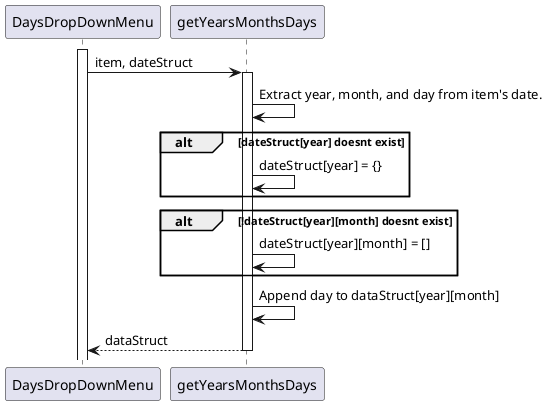 @startuml getYearsMonthsDays


participant DaysDropDownMenu
participant getYearsMonthsDays


activate DaysDropDownMenu
DaysDropDownMenu -> getYearsMonthsDays : item, dateStruct
activate getYearsMonthsDays

getYearsMonthsDays -> getYearsMonthsDays:Extract year, month, and day from item's date.


alt dateStruct[year] doesnt exist
    getYearsMonthsDays -> getYearsMonthsDays: dateStruct[year] = {}
end

alt !dateStruct[year][month] doesnt exist
    getYearsMonthsDays -> getYearsMonthsDays: dateStruct[year][month] = []
end

getYearsMonthsDays -> getYearsMonthsDays: Append day to dataStruct[year][month]

getYearsMonthsDays --> DaysDropDownMenu: dataStruct
deactivate getYearsMonthsDays

@enduml